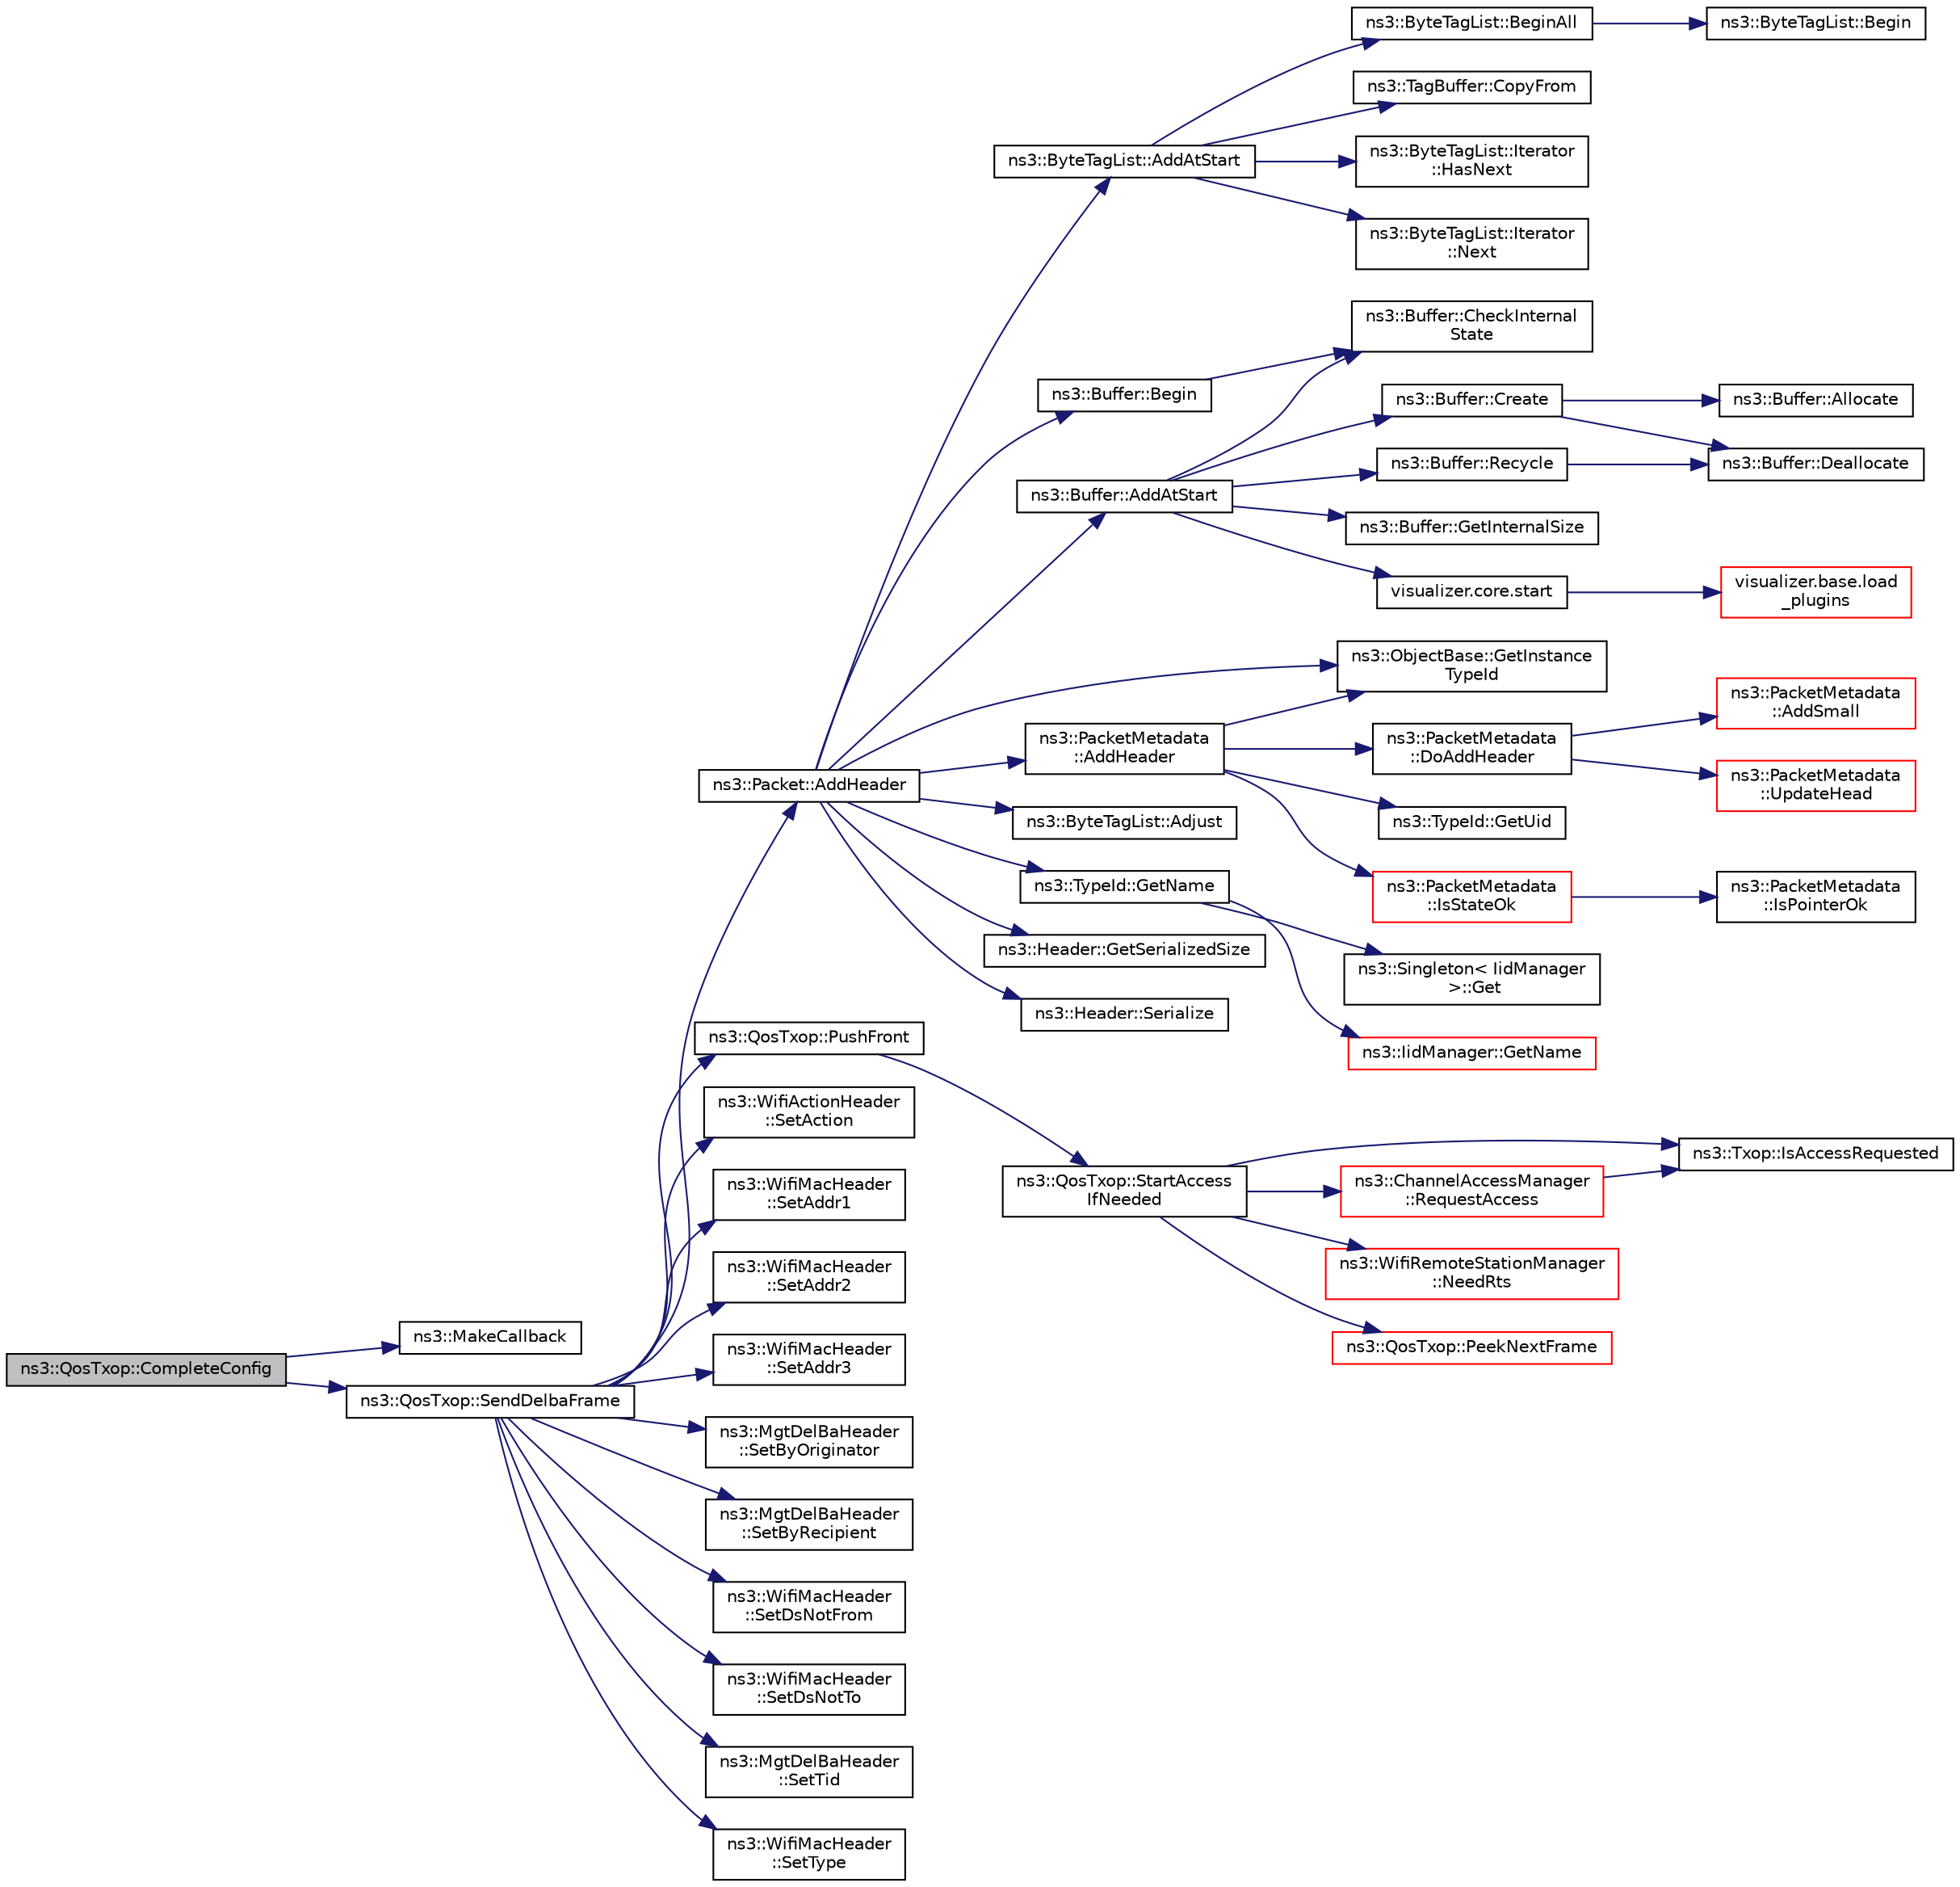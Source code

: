 digraph "ns3::QosTxop::CompleteConfig"
{
 // LATEX_PDF_SIZE
  edge [fontname="Helvetica",fontsize="10",labelfontname="Helvetica",labelfontsize="10"];
  node [fontname="Helvetica",fontsize="10",shape=record];
  rankdir="LR";
  Node1 [label="ns3::QosTxop::CompleteConfig",height=0.2,width=0.4,color="black", fillcolor="grey75", style="filled", fontcolor="black",tooltip="Complete block ack configuration."];
  Node1 -> Node2 [color="midnightblue",fontsize="10",style="solid",fontname="Helvetica"];
  Node2 [label="ns3::MakeCallback",height=0.2,width=0.4,color="black", fillcolor="white", style="filled",URL="$namespacens3.html#af1dde3c04374147fca0cfe3b0766d664",tooltip="Build Callbacks for class method members which take varying numbers of arguments and potentially retu..."];
  Node1 -> Node3 [color="midnightblue",fontsize="10",style="solid",fontname="Helvetica"];
  Node3 [label="ns3::QosTxop::SendDelbaFrame",height=0.2,width=0.4,color="black", fillcolor="white", style="filled",URL="$classns3_1_1_qos_txop.html#aa05a8b97a1b5f7bb4589ad12ac2c08c5",tooltip="Sends DELBA frame to cancel a block ack agreement with STA addressed by addr for TID tid."];
  Node3 -> Node4 [color="midnightblue",fontsize="10",style="solid",fontname="Helvetica"];
  Node4 [label="ns3::Packet::AddHeader",height=0.2,width=0.4,color="black", fillcolor="white", style="filled",URL="$classns3_1_1_packet.html#a465108c595a0bc592095cbcab1832ed8",tooltip="Add header to this packet."];
  Node4 -> Node5 [color="midnightblue",fontsize="10",style="solid",fontname="Helvetica"];
  Node5 [label="ns3::ByteTagList::AddAtStart",height=0.2,width=0.4,color="black", fillcolor="white", style="filled",URL="$classns3_1_1_byte_tag_list.html#acb4563fbe4299c55af41ba7a166b71d5",tooltip="Make sure that all offsets are bigger than prependOffset which represents the location where new byte..."];
  Node5 -> Node6 [color="midnightblue",fontsize="10",style="solid",fontname="Helvetica"];
  Node6 [label="ns3::ByteTagList::BeginAll",height=0.2,width=0.4,color="black", fillcolor="white", style="filled",URL="$classns3_1_1_byte_tag_list.html#ab1d2c5671ea01900fa9ef58e33d1e739",tooltip="Returns an iterator pointing to the very first tag in this list."];
  Node6 -> Node7 [color="midnightblue",fontsize="10",style="solid",fontname="Helvetica"];
  Node7 [label="ns3::ByteTagList::Begin",height=0.2,width=0.4,color="black", fillcolor="white", style="filled",URL="$classns3_1_1_byte_tag_list.html#a22bb3fbf008c3bd4821429521a35c82d",tooltip=" "];
  Node5 -> Node8 [color="midnightblue",fontsize="10",style="solid",fontname="Helvetica"];
  Node8 [label="ns3::TagBuffer::CopyFrom",height=0.2,width=0.4,color="black", fillcolor="white", style="filled",URL="$classns3_1_1_tag_buffer.html#afe07a9e117449ff5b5d5857291671349",tooltip="Copy the nternal structure of another TagBuffer."];
  Node5 -> Node9 [color="midnightblue",fontsize="10",style="solid",fontname="Helvetica"];
  Node9 [label="ns3::ByteTagList::Iterator\l::HasNext",height=0.2,width=0.4,color="black", fillcolor="white", style="filled",URL="$classns3_1_1_byte_tag_list_1_1_iterator.html#a44e33e812e3eba4fdc168e36380853af",tooltip="Used to determine if the iterator is at the end of the byteTagList."];
  Node5 -> Node10 [color="midnightblue",fontsize="10",style="solid",fontname="Helvetica"];
  Node10 [label="ns3::ByteTagList::Iterator\l::Next",height=0.2,width=0.4,color="black", fillcolor="white", style="filled",URL="$classns3_1_1_byte_tag_list_1_1_iterator.html#af521864d800baab1d9c5262f59ce4433",tooltip="Returns the next Item from the ByteTagList."];
  Node4 -> Node11 [color="midnightblue",fontsize="10",style="solid",fontname="Helvetica"];
  Node11 [label="ns3::Buffer::AddAtStart",height=0.2,width=0.4,color="black", fillcolor="white", style="filled",URL="$classns3_1_1_buffer.html#a8abd8164c3671d3dadc98fc66fade7b1",tooltip=" "];
  Node11 -> Node12 [color="midnightblue",fontsize="10",style="solid",fontname="Helvetica"];
  Node12 [label="ns3::Buffer::CheckInternal\lState",height=0.2,width=0.4,color="black", fillcolor="white", style="filled",URL="$classns3_1_1_buffer.html#a200897ee202518b0d2bf91ead4e82be9",tooltip="Checks the internal buffer structures consistency."];
  Node11 -> Node13 [color="midnightblue",fontsize="10",style="solid",fontname="Helvetica"];
  Node13 [label="ns3::Buffer::Create",height=0.2,width=0.4,color="black", fillcolor="white", style="filled",URL="$classns3_1_1_buffer.html#a340c9888e35cf55d024808adfbd75913",tooltip="Create a buffer data storage."];
  Node13 -> Node14 [color="midnightblue",fontsize="10",style="solid",fontname="Helvetica"];
  Node14 [label="ns3::Buffer::Allocate",height=0.2,width=0.4,color="black", fillcolor="white", style="filled",URL="$classns3_1_1_buffer.html#a7bbfa888d618a79ee413fe01a7b4ff68",tooltip="Allocate a buffer data storage."];
  Node13 -> Node15 [color="midnightblue",fontsize="10",style="solid",fontname="Helvetica"];
  Node15 [label="ns3::Buffer::Deallocate",height=0.2,width=0.4,color="black", fillcolor="white", style="filled",URL="$classns3_1_1_buffer.html#a5cf2847bcc22da58cfa7e3a6b0279a01",tooltip="Deallocate the buffer memory."];
  Node11 -> Node16 [color="midnightblue",fontsize="10",style="solid",fontname="Helvetica"];
  Node16 [label="ns3::Buffer::GetInternalSize",height=0.2,width=0.4,color="black", fillcolor="white", style="filled",URL="$classns3_1_1_buffer.html#a1042168f1f6f3b24ad08a668662ab373",tooltip="Get the buffer real size."];
  Node11 -> Node17 [color="midnightblue",fontsize="10",style="solid",fontname="Helvetica"];
  Node17 [label="ns3::Buffer::Recycle",height=0.2,width=0.4,color="black", fillcolor="white", style="filled",URL="$classns3_1_1_buffer.html#aa14d4354b6de0c9d6044805f6503ecd2",tooltip="Recycle the buffer memory."];
  Node17 -> Node15 [color="midnightblue",fontsize="10",style="solid",fontname="Helvetica"];
  Node11 -> Node18 [color="midnightblue",fontsize="10",style="solid",fontname="Helvetica"];
  Node18 [label="visualizer.core.start",height=0.2,width=0.4,color="black", fillcolor="white", style="filled",URL="$namespacevisualizer_1_1core.html#a2a35e5d8a34af358b508dac8635754e0",tooltip=" "];
  Node18 -> Node19 [color="midnightblue",fontsize="10",style="solid",fontname="Helvetica"];
  Node19 [label="visualizer.base.load\l_plugins",height=0.2,width=0.4,color="red", fillcolor="white", style="filled",URL="$namespacevisualizer_1_1base.html#ad171497a5ff1afe0a73bedaebf35448f",tooltip=" "];
  Node4 -> Node21 [color="midnightblue",fontsize="10",style="solid",fontname="Helvetica"];
  Node21 [label="ns3::PacketMetadata\l::AddHeader",height=0.2,width=0.4,color="black", fillcolor="white", style="filled",URL="$classns3_1_1_packet_metadata.html#abdce736c4c5f647242f0808c0d2f9249",tooltip="Add an header."];
  Node21 -> Node22 [color="midnightblue",fontsize="10",style="solid",fontname="Helvetica"];
  Node22 [label="ns3::PacketMetadata\l::DoAddHeader",height=0.2,width=0.4,color="black", fillcolor="white", style="filled",URL="$classns3_1_1_packet_metadata.html#ae5ad09674e28733405c49b2655c51a5a",tooltip="Add an header."];
  Node22 -> Node23 [color="midnightblue",fontsize="10",style="solid",fontname="Helvetica"];
  Node23 [label="ns3::PacketMetadata\l::AddSmall",height=0.2,width=0.4,color="red", fillcolor="white", style="filled",URL="$classns3_1_1_packet_metadata.html#a9d74d684e6a7448a6790220c6c8e99f2",tooltip="Add a SmallItem."];
  Node22 -> Node33 [color="midnightblue",fontsize="10",style="solid",fontname="Helvetica"];
  Node33 [label="ns3::PacketMetadata\l::UpdateHead",height=0.2,width=0.4,color="red", fillcolor="white", style="filled",URL="$classns3_1_1_packet_metadata.html#a3baa0c324423e6fd600b31858aa4ade9",tooltip="Update the head."];
  Node21 -> Node34 [color="midnightblue",fontsize="10",style="solid",fontname="Helvetica"];
  Node34 [label="ns3::ObjectBase::GetInstance\lTypeId",height=0.2,width=0.4,color="black", fillcolor="white", style="filled",URL="$classns3_1_1_object_base.html#abe5b43a6f5b99a92a4c3122db31f06fb",tooltip="Get the most derived TypeId for this Object."];
  Node21 -> Node35 [color="midnightblue",fontsize="10",style="solid",fontname="Helvetica"];
  Node35 [label="ns3::TypeId::GetUid",height=0.2,width=0.4,color="black", fillcolor="white", style="filled",URL="$classns3_1_1_type_id.html#a429535085325d6f926724771446d9047",tooltip="Get the internal id of this TypeId."];
  Node21 -> Node36 [color="midnightblue",fontsize="10",style="solid",fontname="Helvetica"];
  Node36 [label="ns3::PacketMetadata\l::IsStateOk",height=0.2,width=0.4,color="red", fillcolor="white", style="filled",URL="$classns3_1_1_packet_metadata.html#a547dc7d09f1b2d41a28445a91c2fcf37",tooltip="Check if the metadata state is ok."];
  Node36 -> Node37 [color="midnightblue",fontsize="10",style="solid",fontname="Helvetica"];
  Node37 [label="ns3::PacketMetadata\l::IsPointerOk",height=0.2,width=0.4,color="black", fillcolor="white", style="filled",URL="$classns3_1_1_packet_metadata.html#ac6fcebd163b3655b041476c3277102c1",tooltip="Check if the position is valid."];
  Node4 -> Node41 [color="midnightblue",fontsize="10",style="solid",fontname="Helvetica"];
  Node41 [label="ns3::ByteTagList::Adjust",height=0.2,width=0.4,color="black", fillcolor="white", style="filled",URL="$classns3_1_1_byte_tag_list.html#a1fec06d7e6daaf8039cf2a148e4090f2",tooltip="Adjust the offsets stored internally by the adjustment delta."];
  Node4 -> Node42 [color="midnightblue",fontsize="10",style="solid",fontname="Helvetica"];
  Node42 [label="ns3::Buffer::Begin",height=0.2,width=0.4,color="black", fillcolor="white", style="filled",URL="$classns3_1_1_buffer.html#acb977a0179de9abe4e295ce22023b4ca",tooltip=" "];
  Node42 -> Node12 [color="midnightblue",fontsize="10",style="solid",fontname="Helvetica"];
  Node4 -> Node34 [color="midnightblue",fontsize="10",style="solid",fontname="Helvetica"];
  Node4 -> Node43 [color="midnightblue",fontsize="10",style="solid",fontname="Helvetica"];
  Node43 [label="ns3::TypeId::GetName",height=0.2,width=0.4,color="black", fillcolor="white", style="filled",URL="$classns3_1_1_type_id.html#abc4965475a579c2afdc668d7a7d58374",tooltip="Get the name."];
  Node43 -> Node44 [color="midnightblue",fontsize="10",style="solid",fontname="Helvetica"];
  Node44 [label="ns3::Singleton\< IidManager\l \>::Get",height=0.2,width=0.4,color="black", fillcolor="white", style="filled",URL="$classns3_1_1_singleton.html#a80a2cd3c25a27ea72add7a9f7a141ffa",tooltip="Get a pointer to the singleton instance."];
  Node43 -> Node45 [color="midnightblue",fontsize="10",style="solid",fontname="Helvetica"];
  Node45 [label="ns3::IidManager::GetName",height=0.2,width=0.4,color="red", fillcolor="white", style="filled",URL="$classns3_1_1_iid_manager.html#a6658aaa8120efd885e98addb76a6f1d4",tooltip="Get the name of a type id."];
  Node4 -> Node47 [color="midnightblue",fontsize="10",style="solid",fontname="Helvetica"];
  Node47 [label="ns3::Header::GetSerializedSize",height=0.2,width=0.4,color="black", fillcolor="white", style="filled",URL="$classns3_1_1_header.html#a6ef0497eabc1b1fb0ad42738eb73f934",tooltip=" "];
  Node4 -> Node48 [color="midnightblue",fontsize="10",style="solid",fontname="Helvetica"];
  Node48 [label="ns3::Header::Serialize",height=0.2,width=0.4,color="black", fillcolor="white", style="filled",URL="$classns3_1_1_header.html#afb61f1aac69ff8349a6bfe521fab5404",tooltip=" "];
  Node3 -> Node49 [color="midnightblue",fontsize="10",style="solid",fontname="Helvetica"];
  Node49 [label="ns3::QosTxop::PushFront",height=0.2,width=0.4,color="black", fillcolor="white", style="filled",URL="$classns3_1_1_qos_txop.html#a9fc6dae18ae52d714c301e586afa1220",tooltip=" "];
  Node49 -> Node50 [color="midnightblue",fontsize="10",style="solid",fontname="Helvetica"];
  Node50 [label="ns3::QosTxop::StartAccess\lIfNeeded",height=0.2,width=0.4,color="black", fillcolor="white", style="filled",URL="$classns3_1_1_qos_txop.html#a31afaa3f2374697d39987905d5127868",tooltip="Request access from Txop if needed."];
  Node50 -> Node51 [color="midnightblue",fontsize="10",style="solid",fontname="Helvetica"];
  Node51 [label="ns3::Txop::IsAccessRequested",height=0.2,width=0.4,color="black", fillcolor="white", style="filled",URL="$classns3_1_1_txop.html#a059dde2be359c89c2b9b38cd191f7eee",tooltip=" "];
  Node50 -> Node52 [color="midnightblue",fontsize="10",style="solid",fontname="Helvetica"];
  Node52 [label="ns3::WifiRemoteStationManager\l::NeedRts",height=0.2,width=0.4,color="red", fillcolor="white", style="filled",URL="$classns3_1_1_wifi_remote_station_manager.html#a39ace4bf721e87a345bcd650f990ae3c",tooltip=" "];
  Node50 -> Node98 [color="midnightblue",fontsize="10",style="solid",fontname="Helvetica"];
  Node98 [label="ns3::QosTxop::PeekNextFrame",height=0.2,width=0.4,color="red", fillcolor="white", style="filled",URL="$classns3_1_1_qos_txop.html#ab3593f49a4393ec17d161f67343d7377",tooltip="Peek the next frame to transmit to the given receiver and of the given TID from the block ack manager..."];
  Node50 -> Node110 [color="midnightblue",fontsize="10",style="solid",fontname="Helvetica"];
  Node110 [label="ns3::ChannelAccessManager\l::RequestAccess",height=0.2,width=0.4,color="red", fillcolor="white", style="filled",URL="$classns3_1_1_channel_access_manager.html#abb772d23a9ee81e9b6ce46b3aefc67a8",tooltip=" "];
  Node110 -> Node51 [color="midnightblue",fontsize="10",style="solid",fontname="Helvetica"];
  Node3 -> Node229 [color="midnightblue",fontsize="10",style="solid",fontname="Helvetica"];
  Node229 [label="ns3::WifiActionHeader\l::SetAction",height=0.2,width=0.4,color="black", fillcolor="white", style="filled",URL="$classns3_1_1_wifi_action_header.html#ab904b1e476e1dd0e0426c84c5970a2eb",tooltip="Set action for this Action header."];
  Node3 -> Node230 [color="midnightblue",fontsize="10",style="solid",fontname="Helvetica"];
  Node230 [label="ns3::WifiMacHeader\l::SetAddr1",height=0.2,width=0.4,color="black", fillcolor="white", style="filled",URL="$classns3_1_1_wifi_mac_header.html#a6478a02b80d5c01657714c5c7a0ae1cb",tooltip="Fill the Address 1 field with the given address."];
  Node3 -> Node231 [color="midnightblue",fontsize="10",style="solid",fontname="Helvetica"];
  Node231 [label="ns3::WifiMacHeader\l::SetAddr2",height=0.2,width=0.4,color="black", fillcolor="white", style="filled",URL="$classns3_1_1_wifi_mac_header.html#ab6a0efdc43d39b5da5d17eae9665271d",tooltip="Fill the Address 2 field with the given address."];
  Node3 -> Node232 [color="midnightblue",fontsize="10",style="solid",fontname="Helvetica"];
  Node232 [label="ns3::WifiMacHeader\l::SetAddr3",height=0.2,width=0.4,color="black", fillcolor="white", style="filled",URL="$classns3_1_1_wifi_mac_header.html#ace2fd1624db247bd42cbe9182996bb0e",tooltip="Fill the Address 3 field with the given address."];
  Node3 -> Node233 [color="midnightblue",fontsize="10",style="solid",fontname="Helvetica"];
  Node233 [label="ns3::MgtDelBaHeader\l::SetByOriginator",height=0.2,width=0.4,color="black", fillcolor="white", style="filled",URL="$classns3_1_1_mgt_del_ba_header.html#a57adafa240048133ccf436c521f8d04d",tooltip="Set the initiator bit in the DELBA."];
  Node3 -> Node234 [color="midnightblue",fontsize="10",style="solid",fontname="Helvetica"];
  Node234 [label="ns3::MgtDelBaHeader\l::SetByRecipient",height=0.2,width=0.4,color="black", fillcolor="white", style="filled",URL="$classns3_1_1_mgt_del_ba_header.html#aa8135aee62ccc1cab7c9a6e881fa7c41",tooltip="Un-set the initiator bit in the DELBA."];
  Node3 -> Node235 [color="midnightblue",fontsize="10",style="solid",fontname="Helvetica"];
  Node235 [label="ns3::WifiMacHeader\l::SetDsNotFrom",height=0.2,width=0.4,color="black", fillcolor="white", style="filled",URL="$classns3_1_1_wifi_mac_header.html#a02edeb349da4aacc6b376fcf76ff99cc",tooltip="Un-set the From DS bit in the Frame Control field."];
  Node3 -> Node236 [color="midnightblue",fontsize="10",style="solid",fontname="Helvetica"];
  Node236 [label="ns3::WifiMacHeader\l::SetDsNotTo",height=0.2,width=0.4,color="black", fillcolor="white", style="filled",URL="$classns3_1_1_wifi_mac_header.html#a977cd5a09062bfc3660a23acdebd75ec",tooltip="Un-set the To DS bit in the Frame Control field."];
  Node3 -> Node237 [color="midnightblue",fontsize="10",style="solid",fontname="Helvetica"];
  Node237 [label="ns3::MgtDelBaHeader\l::SetTid",height=0.2,width=0.4,color="black", fillcolor="white", style="filled",URL="$classns3_1_1_mgt_del_ba_header.html#a05bf6b80d0b7b689a6915435c6b26f2f",tooltip="Set Traffic ID (TID)."];
  Node3 -> Node238 [color="midnightblue",fontsize="10",style="solid",fontname="Helvetica"];
  Node238 [label="ns3::WifiMacHeader\l::SetType",height=0.2,width=0.4,color="black", fillcolor="white", style="filled",URL="$classns3_1_1_wifi_mac_header.html#a71172371f11f1cfcb3912bb03134c285",tooltip="Set Type/Subtype values with the correct values depending on the given type."];
}
